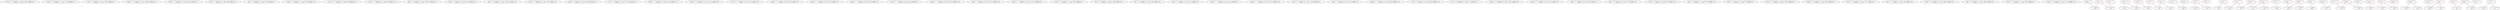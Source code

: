 graph {
	n0 [label="57.5!\"\"=\"\" height=0.1 pos=56.5 width=0.1"]
	n1 [label="18.5!\"\"=\"\" height=0.1 pos=2.5 width=0.1"]
	n2 [label="75!\"\"=\"\" height=0.1 pos=34.5 width=0.1"]
	n3 [label="68.5!\"\"=\"\" height=0.1 pos=94.5 width=0.1"]
	n4 [label="65.5!\"\"=\"\" height=0.1 pos=84.5 width=0.1"]
	n5 [label="66!\"\"=\"\" height=0.1 pos=88 width=0.1"]
	n6 [label="23!\"\"=\"\" height=0.1 pos=2.5 width=0.1"]
	n7 [label="100!\"\"=\"\" height=0.1 pos=52.5 width=0.1"]
	n8 [label="117.5!\"\"=\"\" height=0.1 pos=58 width=0.1"]
	n9 [label="113!\"\"=\"\" height=0.1 pos=65 width=0.1"]
	n10 [label="62!\"\"=\"\" height=0.1 pos=160.5 width=0.1"]
	n11 [label="58!\"\"=\"\" height=0.1 pos=122 width=0.1"]
	n12 [label="20!\"\"=\"\" height=0.1 pos=146.5 width=0.1"]
	n13 [label="0.5!\"\"=\"\" height=0.1 pos=153 width=0.1"]
	n14 [label="68!\"\"=\"\" height=0.1 pos=84.5 width=0.1"]
	n15 [label="37!\"\"=\"\" height=0.1 pos=72.5 width=0.1"]
	n16 [label="66.5!\"\"=\"\" height=0.1 pos=14.5 width=0.1"]
	n17 [label="63.5!\"\"=\"\" height=0.1 pos=41.5 width=0.1"]
	n18 [label="87.5!\"\"=\"\" height=0.1 pos=51 width=0.1"]
	n19 [label="36.5!\"\"=\"\" height=0.1 pos=56 width=0.1"]
	n20 [label="46.5!\"\"=\"\" height=0.1 pos=30 width=0.1"]
	n21 [label="58.5!\"\"=\"\" height=0.1 pos=52 width=0.1"]
	n22 [label="41.5!\"\"=\"\" height=0.1 pos=48 width=0.1"]
	n23 [label="62.5!\"\"=\"\" height=0.1 pos=83.5 width=0.1"]
	n24 [label="58!\"\"=\"\" height=0.1 pos=97.5 width=0.1"]
	n25 [label="24.5!\"\"=\"\" height=0.1 pos=121.5 width=0.1"]
	n26 [label="31.5!\"\"=\"\" height=0.1 pos=132 width=0.1"]
	n27 [label="40!\"\"=\"\" height=0.1 pos=125 width=0.1"]
	n28 [label="18!\"\"=\"\" height=0.1 pos=66 width=0.1"]
	n29 [label="25!\"\"=\"\" height=0.1 pos=41 width=0.1"]
	n30 [label="55.5!\"\"=\"\" height=0.1 pos=42 width=0.1"]
	n31 [label="66.5!\"\"=\"\" height=0.1 pos=57.5 width=0.1"]
	n32 [label="116!\"\"=\"\" height=0.1 pos=115 width=0.1"]
	n33 [label="58!\"\"=\"\" height=0.1 pos=70 width=0.1"]
	n34 [label="59.5!\"\"=\"\" height=0.1 pos=68.5 width=0.1"]
	n35 [label="61!\"\"=\"\" height=0.1 pos=68.5 width=0.1"]
	n36 [label="61!\"\"=\"\" height=0.1 pos=77 width=0.1"]
	n37 [label="64.5!\"\"=\"\" height=0.1 pos=79.5 width=0.1"]
	n38 [label="63.5!\"\"=\"\" height=0.1 pos=72 width=0.1"]
	n39 [label="65!\"\"=\"\" height=0.1 pos=76 width=0.1"]
	n40 [label="96!\"\"=\"\" height=0.1 pos=47.5 width=0.1"]
	n41 [label="26!\"\"=\"\" height=0.1 pos=9.5 width=0.1"]
	n42 [label="92!\"\"=\"\" height=0.1 pos=87.5 width=0.1"]
	n43 [label="50!\"\"=\"\" height=0.1 pos=70 width=0.1"]
	n44 [label="81.5!\"\"=\"\" height=0.1 pos=55.5 width=0.1"]
	n45 [label="48.5!\"\"=\"\" height=0.1 pos=83 width=0.1"]
	n46 [label="6.5!\"\"=\"\" height=0.1 pos=117 width=0.1"]
	n47 [label="61!\"\"=\"\" height=0.1 pos=83 width=0.1"]
	n48 [label="62.5!\"\"=\"\" height=0.1 pos=60.5 width=0.1"]
	n49 [label="36!\"\"=\"\" height=0.1 pos=59.5 width=0.1"]
	n50 [label="72.5!\"\"=\"\" height=0.1 pos=134 width=0.1"]
	n51 [label="24.5!\"\"=\"\" height=0.1 pos=174 width=0.1"]
	"\"\"n0 \" \" " -- " \" \" n48\"\"" [color=red]
	"\"\"n35 \" \" " -- " \" \" n48\"\"" [color=red]
	"\"\"n31 \" \" " -- " \" \" n35\"\"" [color=red]
	"\"\"n31 \" \" " -- " \" \" n44\"\"" [color=red]
	"\"\"n18 \" \" " -- " \" \" n44\"\"" [color=red]
	"\"\"n18 \" \" " -- " \" \" n40\"\"" [color=red]
	"\"\"n7 \" \" " -- " \" \" n40\"\"" [color=red]
	"\"\"n7 \" \" " -- " \" \" n9\"\"" [color=red]
	"\"\"n8 \" \" " -- " \" \" n9\"\"" [color=red]
	"\"\"n8 \" \" " -- " \" \" n32\"\"" [color=red]
	"\"\"n32 \" \" " -- " \" \" n42\"\"" [color=red]
	"\"\"n14 \" \" " -- " \" \" n42\"\"" [color=red]
	"\"\"n4 \" \" " -- " \" \" n14\"\"" [color=red]
	"\"\"n4 \" \" " -- " \" \" n23\"\"" [color=red]
	"\"\"n5 \" \" " -- " \" \" n23\"\"" [color=red]
	"\"\"n3 \" \" " -- " \" \" n5\"\"" [color=red]
	"\"\"n3 \" \" " -- " \" \" n24\"\"" [color=red]
	"\"\"n11 \" \" " -- " \" \" n24\"\"" [color=red]
	"\"\"n11 \" \" " -- " \" \" n50\"\"" [color=red]
	"\"\"n10 \" \" " -- " \" \" n50\"\"" [color=red]
	"\"\"n10 \" \" " -- " \" \" n51\"\"" [color=red]
	"\"\"n12 \" \" " -- " \" \" n51\"\"" [color=red]
	"\"\"n12 \" \" " -- " \" \" n13\"\"" [color=red]
	"\"\"n13 \" \" " -- " \" \" n26\"\"" [color=red]
	"\"\"n26 \" \" " -- " \" \" n46\"\"" [color=red]
	"\"\"n25 \" \" " -- " \" \" n46\"\"" [color=red]
	"\"\"n25 \" \" " -- " \" \" n27\"\"" [color=red]
	"\"\"n27 \" \" " -- " \" \" n45\"\"" [color=red]
	"\"\"n45 \" \" " -- " \" \" n47\"\"" [color=red]
	"\"\"n37 \" \" " -- " \" \" n47\"\"" [color=red]
	"\"\"n37 \" \" " -- " \" \" n39\"\"" [color=red]
	"\"\"n36 \" \" " -- " \" \" n39\"\"" [color=red]
	"\"\"n36 \" \" " -- " \" \" n38\"\"" [color=red]
	"\"\"n34 \" \" " -- " \" \" n38\"\"" [color=red]
	"\"\"n33 \" \" " -- " \" \" n34\"\"" [color=red]
	"\"\"n33 \" \" " -- " \" \" n43\"\"" [color=red]
	"\"\"n15 \" \" " -- " \" \" n43\"\"" [color=red]
	"\"\"n15 \" \" " -- " \" \" n49\"\"" [color=red]
	"\"\"n28 \" \" " -- " \" \" n49\"\"" [color=red]
	"\"\"n19 \" \" " -- " \" \" n28\"\"" [color=red]
	"\"\"n19 \" \" " -- " \" \" n22\"\"" [color=red]
	"\"\"n22 \" \" " -- " \" \" n29\"\"" [color=red]
	"\"\"n1 \" \" " -- " \" \" n29\"\"" [color=red]
	"\"\"n1 \" \" " -- " \" \" n6\"\"" [color=red]
	"\"\"n6 \" \" " -- " \" \" n41\"\"" [color=red]
	"\"\"n20 \" \" " -- " \" \" n41\"\"" [color=red]
	"\"\"n20 \" \" " -- " \" \" n30\"\"" [color=red]
	"\"\"n16 \" \" " -- " \" \" n30\"\"" [color=red]
	"\"\"n2 \" \" " -- " \" \" n16\"\"" [color=red]
	"\"\"n2 \" \" " -- " \" \" n17\"\"" [color=red]
	"\"\"n17 \" \" " -- " \" \" n21\"\"" [color=red]
	"\"\"n0 \" \" " -- " \" \" n21\"\"" [color=red]
}
